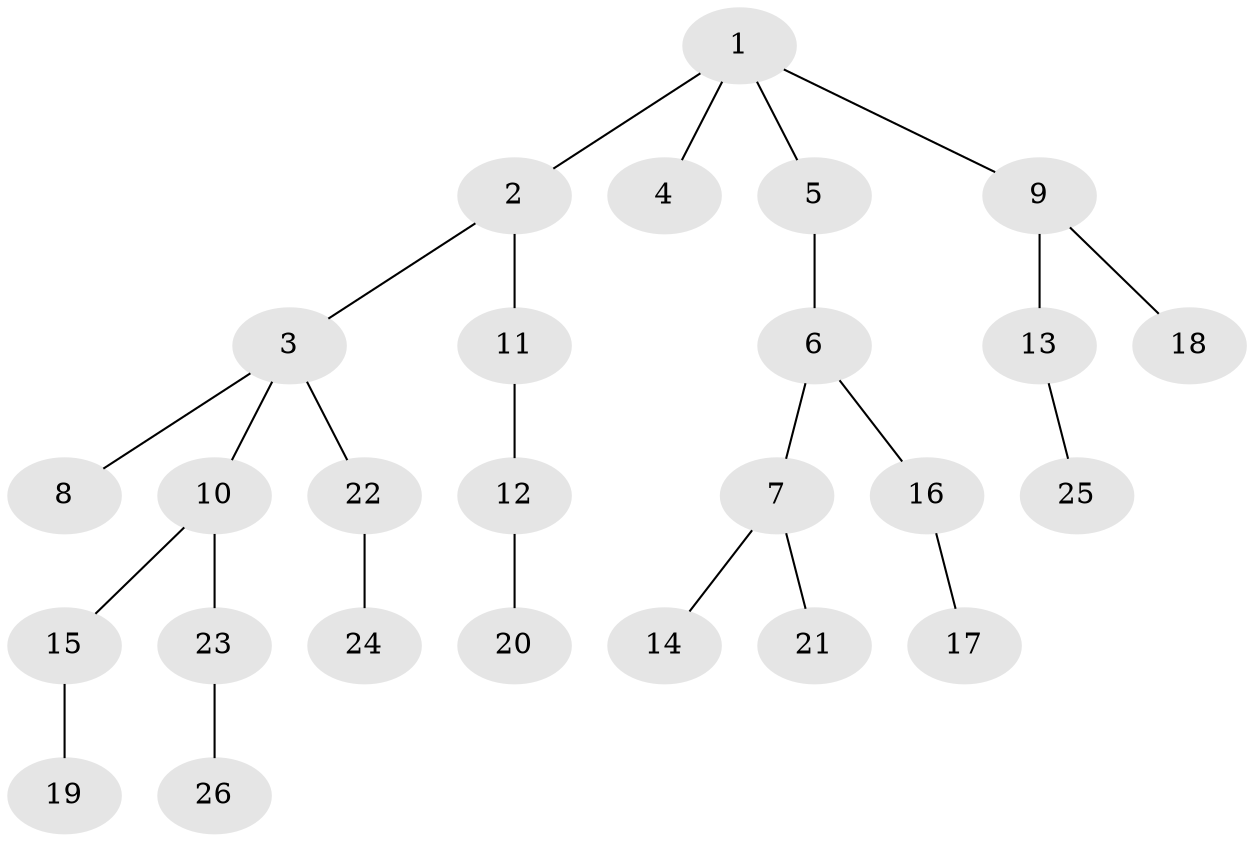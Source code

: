 // original degree distribution, {3: 0.14516129032258066, 4: 0.04838709677419355, 6: 0.016129032258064516, 2: 0.25806451612903225, 5: 0.04838709677419355, 1: 0.4838709677419355}
// Generated by graph-tools (version 1.1) at 2025/51/03/04/25 22:51:42]
// undirected, 26 vertices, 25 edges
graph export_dot {
  node [color=gray90,style=filled];
  1;
  2;
  3;
  4;
  5;
  6;
  7;
  8;
  9;
  10;
  11;
  12;
  13;
  14;
  15;
  16;
  17;
  18;
  19;
  20;
  21;
  22;
  23;
  24;
  25;
  26;
  1 -- 2 [weight=1.0];
  1 -- 4 [weight=1.0];
  1 -- 5 [weight=1.0];
  1 -- 9 [weight=1.0];
  2 -- 3 [weight=1.0];
  2 -- 11 [weight=1.0];
  3 -- 8 [weight=1.0];
  3 -- 10 [weight=1.0];
  3 -- 22 [weight=1.0];
  5 -- 6 [weight=1.0];
  6 -- 7 [weight=1.0];
  6 -- 16 [weight=1.0];
  7 -- 14 [weight=1.0];
  7 -- 21 [weight=1.0];
  9 -- 13 [weight=1.0];
  9 -- 18 [weight=1.0];
  10 -- 15 [weight=2.0];
  10 -- 23 [weight=1.0];
  11 -- 12 [weight=1.0];
  12 -- 20 [weight=1.0];
  13 -- 25 [weight=1.0];
  15 -- 19 [weight=1.0];
  16 -- 17 [weight=1.0];
  22 -- 24 [weight=1.0];
  23 -- 26 [weight=1.0];
}

